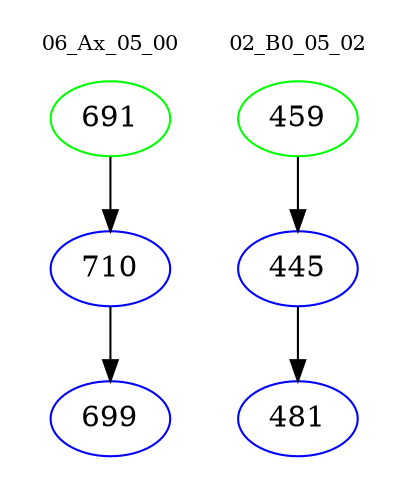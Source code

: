 digraph{
subgraph cluster_0 {
color = white
label = "06_Ax_05_00";
fontsize=10;
T0_691 [label="691", color="green"]
T0_691 -> T0_710 [color="black"]
T0_710 [label="710", color="blue"]
T0_710 -> T0_699 [color="black"]
T0_699 [label="699", color="blue"]
}
subgraph cluster_1 {
color = white
label = "02_B0_05_02";
fontsize=10;
T1_459 [label="459", color="green"]
T1_459 -> T1_445 [color="black"]
T1_445 [label="445", color="blue"]
T1_445 -> T1_481 [color="black"]
T1_481 [label="481", color="blue"]
}
}
